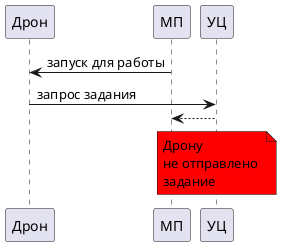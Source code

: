 @startuml

participant Drone as "Дрон"

participant Mobile as "МП"
participant CC as "УЦ"

Mobile -> Drone: запуск для работы
Drone -> CC: запрос задания
CC --> Mobile
note over CC #red
Дрону 
не отправлено 
задание
end note


@enduml